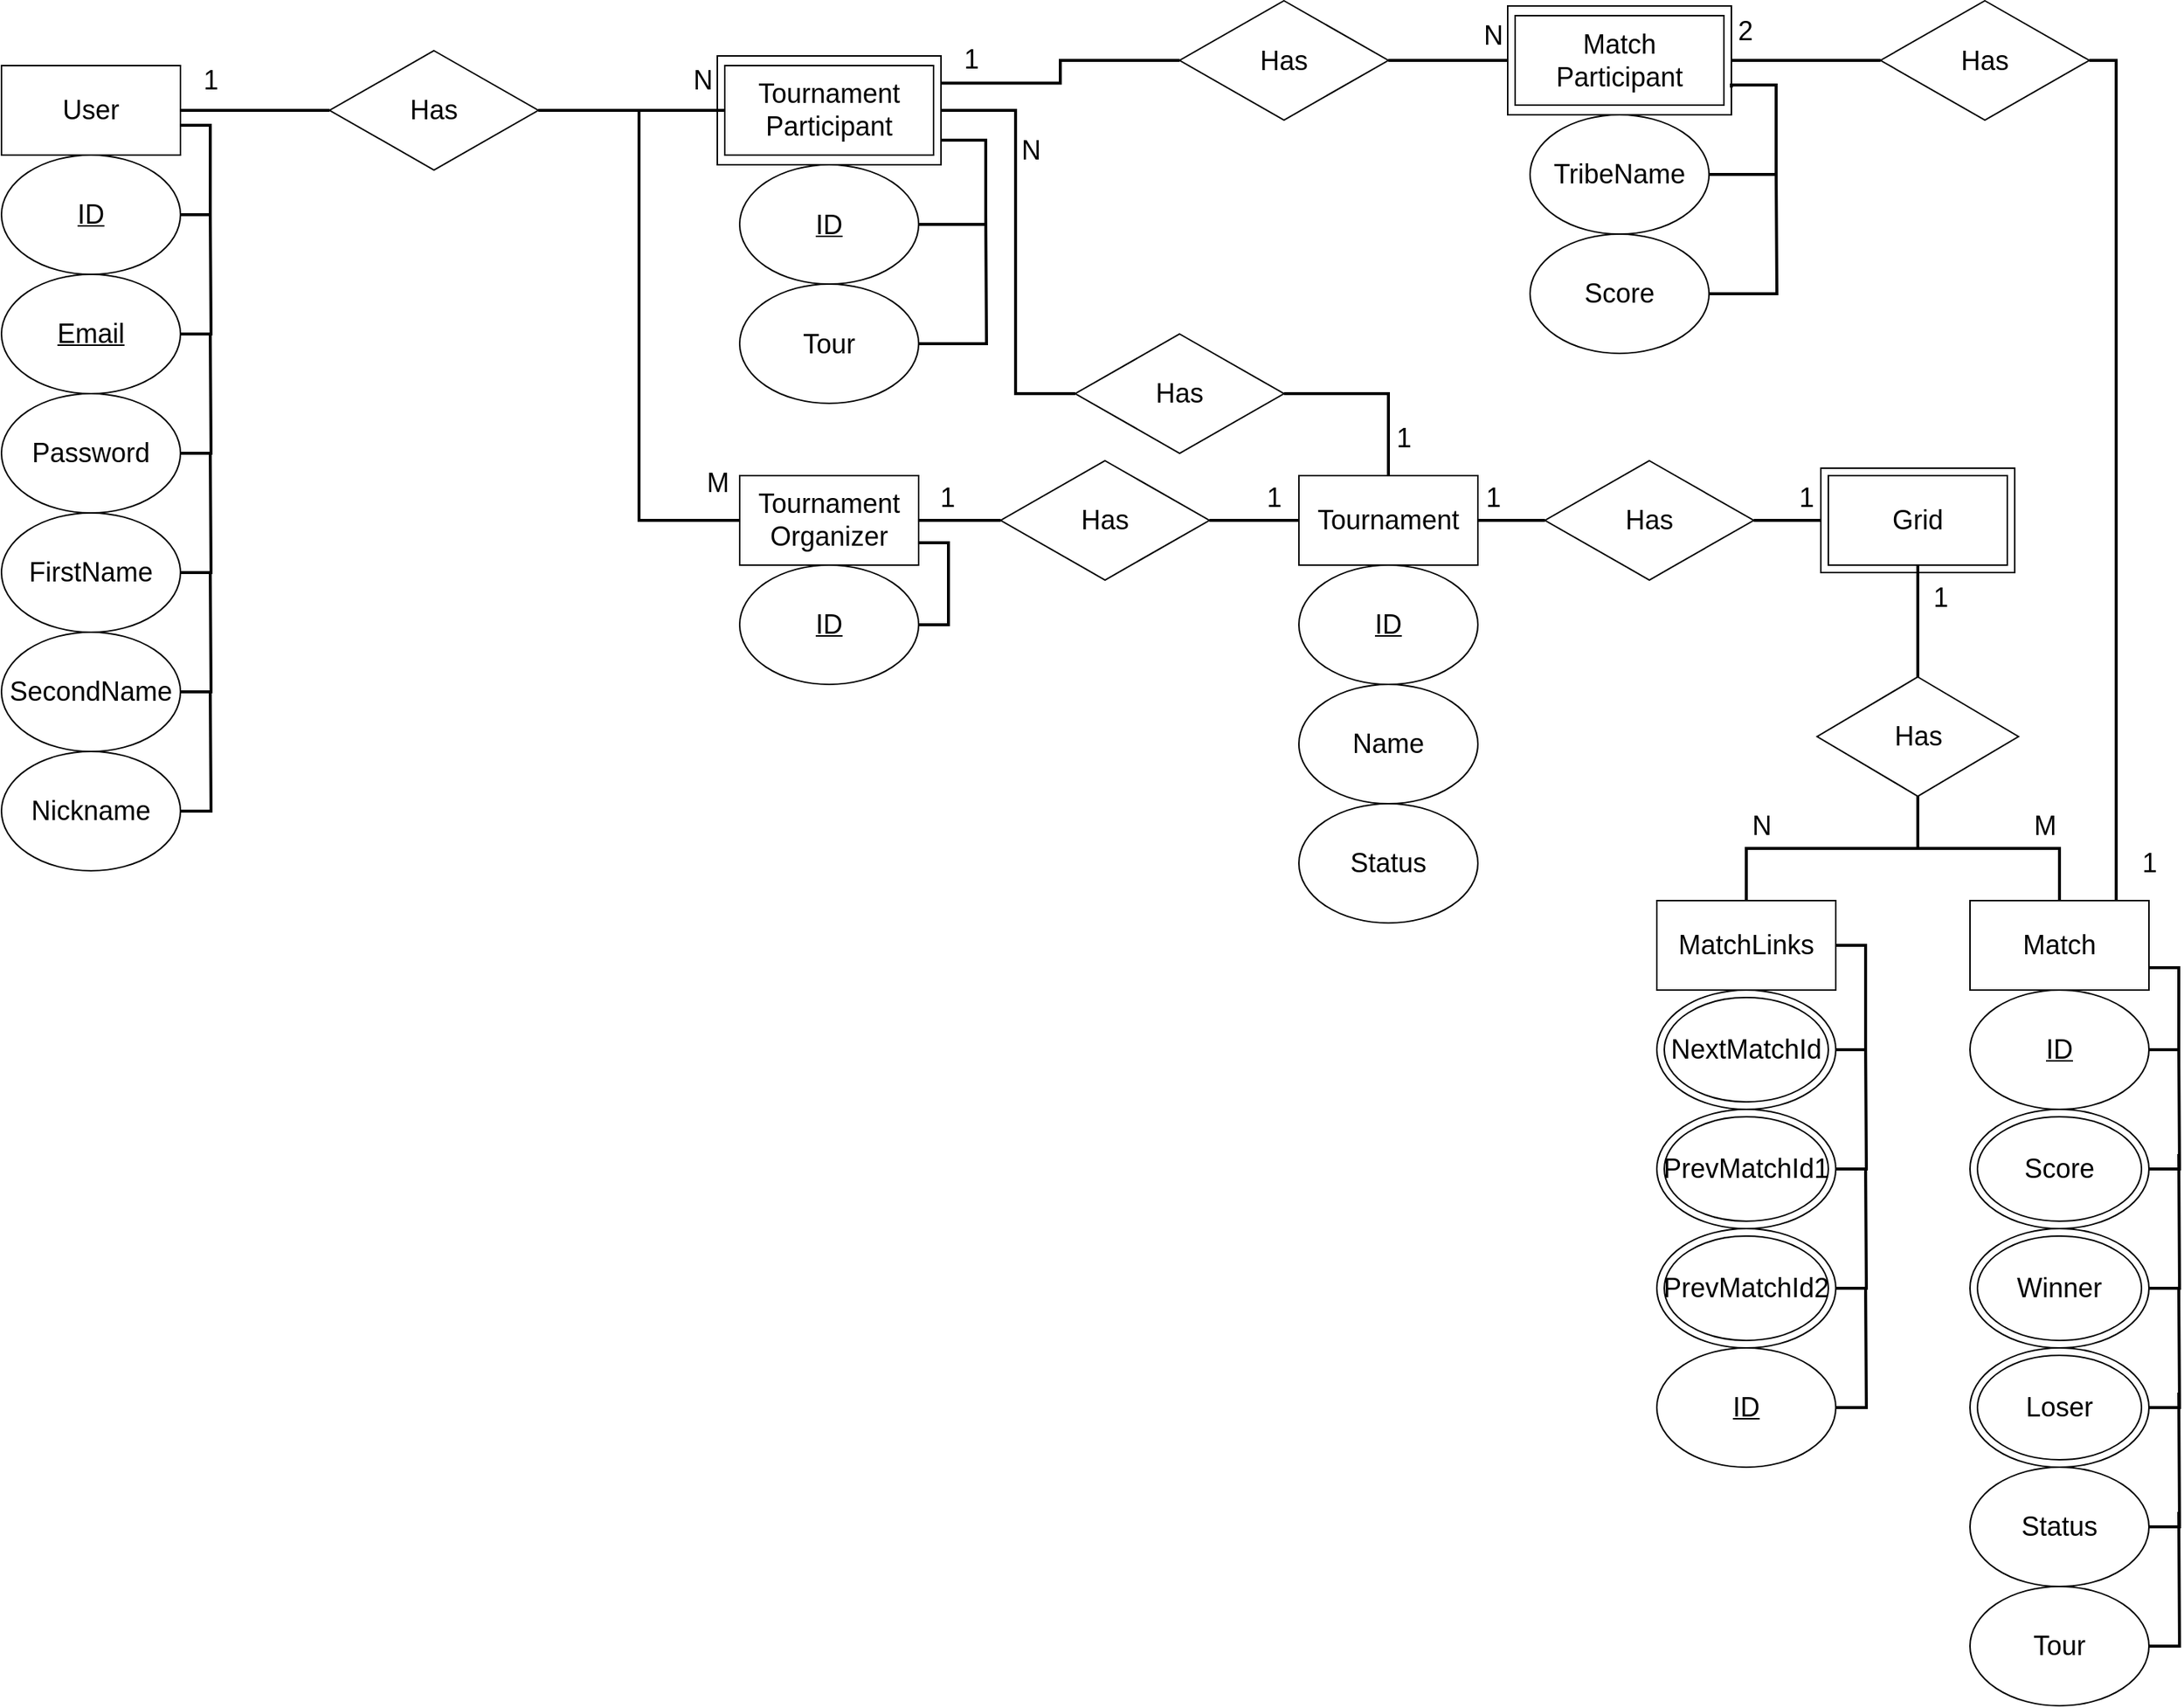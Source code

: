 <mxfile version="12.3.2" type="device" pages="1"><diagram id="03i9_oceMHShlcs5xQHE" name="Page-1"><mxGraphModel dx="769" dy="816" grid="1" gridSize="10" guides="1" tooltips="1" connect="1" arrows="1" fold="1" page="1" pageScale="1" pageWidth="850" pageHeight="1100" math="0" shadow="0"><root><mxCell id="0"/><mxCell id="1" parent="0"/><mxCell id="gjdaT3dRr6nqomYBa06G-99" value="&lt;font style=&quot;font-size: 18px&quot;&gt;N&lt;/font&gt;" style="edgeStyle=orthogonalEdgeStyle;rounded=0;jumpSize=6;orthogonalLoop=1;jettySize=auto;html=1;entryX=0;entryY=0.5;entryDx=0;entryDy=0;endArrow=none;endFill=0;strokeWidth=2;" parent="1" source="gjdaT3dRr6nqomYBa06G-85" target="gjdaT3dRr6nqomYBa06G-98" edge="1"><mxGeometry x="-0.595" y="-22" relative="1" as="geometry"><Array as="points"><mxPoint x="980" y="170"/><mxPoint x="980" y="360"/></Array><mxPoint x="32" y="20" as="offset"/></mxGeometry></mxCell><mxCell id="gjdaT3dRr6nqomYBa06G-85" value="" style="rounded=0;whiteSpace=wrap;html=1;" parent="1" vertex="1"><mxGeometry x="780" y="133.5" width="150" height="73" as="geometry"/></mxCell><mxCell id="gjdaT3dRr6nqomYBa06G-71" value="" style="rounded=0;whiteSpace=wrap;html=1;" parent="1" vertex="1"><mxGeometry x="1520" y="410" width="130" height="70" as="geometry"/></mxCell><mxCell id="gjdaT3dRr6nqomYBa06G-64" style="edgeStyle=orthogonalEdgeStyle;rounded=0;jumpSize=6;orthogonalLoop=1;jettySize=auto;html=1;exitX=1;exitY=0.5;exitDx=0;exitDy=0;endArrow=none;endFill=0;strokeWidth=2;" parent="1" source="gjdaT3dRr6nqomYBa06G-38" edge="1"><mxGeometry relative="1" as="geometry"><mxPoint x="1760" y="800" as="targetPoint"/></mxGeometry></mxCell><mxCell id="gjdaT3dRr6nqomYBa06G-38" value="" style="ellipse;whiteSpace=wrap;html=1;" parent="1" vertex="1"><mxGeometry x="1620" y="840" width="120" height="80" as="geometry"/></mxCell><mxCell id="gjdaT3dRr6nqomYBa06G-1" value="&lt;font style=&quot;font-size: 18px&quot;&gt;User&lt;/font&gt;" style="rounded=0;whiteSpace=wrap;html=1;" parent="1" vertex="1"><mxGeometry x="300" y="140" width="120" height="60" as="geometry"/></mxCell><mxCell id="gjdaT3dRr6nqomYBa06G-9" style="edgeStyle=orthogonalEdgeStyle;rounded=0;orthogonalLoop=1;jettySize=auto;html=1;endArrow=none;endFill=0;jumpSize=6;strokeWidth=2;" parent="1" source="gjdaT3dRr6nqomYBa06G-2" edge="1"><mxGeometry relative="1" as="geometry"><mxPoint x="420" y="180" as="targetPoint"/><Array as="points"><mxPoint x="440" y="240"/><mxPoint x="440" y="180"/><mxPoint x="420" y="180"/></Array></mxGeometry></mxCell><mxCell id="gjdaT3dRr6nqomYBa06G-2" value="&lt;u&gt;&lt;font style=&quot;font-size: 18px&quot;&gt;ID&lt;/font&gt;&lt;/u&gt;" style="ellipse;whiteSpace=wrap;html=1;" parent="1" vertex="1"><mxGeometry x="300" y="200" width="120" height="80" as="geometry"/></mxCell><mxCell id="gjdaT3dRr6nqomYBa06G-11" style="edgeStyle=orthogonalEdgeStyle;rounded=0;jumpSize=6;orthogonalLoop=1;jettySize=auto;html=1;endArrow=none;endFill=0;strokeWidth=2;" parent="1" source="gjdaT3dRr6nqomYBa06G-3" edge="1"><mxGeometry relative="1" as="geometry"><mxPoint x="440" y="240" as="targetPoint"/></mxGeometry></mxCell><mxCell id="gjdaT3dRr6nqomYBa06G-3" value="&lt;u&gt;&lt;font style=&quot;font-size: 18px&quot;&gt;Email&lt;/font&gt;&lt;/u&gt;" style="ellipse;whiteSpace=wrap;html=1;" parent="1" vertex="1"><mxGeometry x="300" y="280" width="120" height="80" as="geometry"/></mxCell><mxCell id="gjdaT3dRr6nqomYBa06G-12" style="edgeStyle=orthogonalEdgeStyle;rounded=0;jumpSize=6;orthogonalLoop=1;jettySize=auto;html=1;endArrow=none;endFill=0;strokeWidth=2;" parent="1" source="gjdaT3dRr6nqomYBa06G-5" edge="1"><mxGeometry relative="1" as="geometry"><mxPoint x="440" y="320" as="targetPoint"/></mxGeometry></mxCell><mxCell id="gjdaT3dRr6nqomYBa06G-5" value="&lt;font style=&quot;font-size: 18px&quot;&gt;Password&lt;/font&gt;" style="ellipse;whiteSpace=wrap;html=1;" parent="1" vertex="1"><mxGeometry x="300" y="360" width="120" height="80" as="geometry"/></mxCell><mxCell id="gjdaT3dRr6nqomYBa06G-13" style="edgeStyle=orthogonalEdgeStyle;rounded=0;jumpSize=6;orthogonalLoop=1;jettySize=auto;html=1;endArrow=none;endFill=0;strokeWidth=2;" parent="1" source="gjdaT3dRr6nqomYBa06G-6" edge="1"><mxGeometry relative="1" as="geometry"><mxPoint x="440" y="400" as="targetPoint"/></mxGeometry></mxCell><mxCell id="gjdaT3dRr6nqomYBa06G-6" value="&lt;font style=&quot;font-size: 18px&quot;&gt;FirstName&lt;/font&gt;" style="ellipse;whiteSpace=wrap;html=1;" parent="1" vertex="1"><mxGeometry x="300" y="440" width="120" height="80" as="geometry"/></mxCell><mxCell id="gjdaT3dRr6nqomYBa06G-14" style="edgeStyle=orthogonalEdgeStyle;rounded=0;jumpSize=6;orthogonalLoop=1;jettySize=auto;html=1;endArrow=none;endFill=0;strokeWidth=2;" parent="1" source="gjdaT3dRr6nqomYBa06G-7" edge="1"><mxGeometry relative="1" as="geometry"><mxPoint x="440" y="480" as="targetPoint"/></mxGeometry></mxCell><mxCell id="gjdaT3dRr6nqomYBa06G-7" value="&lt;font style=&quot;font-size: 18px&quot;&gt;SecondName&lt;/font&gt;" style="ellipse;whiteSpace=wrap;html=1;" parent="1" vertex="1"><mxGeometry x="300" y="520" width="120" height="80" as="geometry"/></mxCell><mxCell id="gjdaT3dRr6nqomYBa06G-15" style="edgeStyle=orthogonalEdgeStyle;rounded=0;jumpSize=6;orthogonalLoop=1;jettySize=auto;html=1;endArrow=none;endFill=0;strokeWidth=2;" parent="1" source="gjdaT3dRr6nqomYBa06G-8" edge="1"><mxGeometry relative="1" as="geometry"><mxPoint x="440" y="560" as="targetPoint"/></mxGeometry></mxCell><mxCell id="gjdaT3dRr6nqomYBa06G-8" value="&lt;font style=&quot;font-size: 18px&quot;&gt;Nickname&lt;/font&gt;" style="ellipse;whiteSpace=wrap;html=1;" parent="1" vertex="1"><mxGeometry x="300" y="600" width="120" height="80" as="geometry"/></mxCell><mxCell id="gjdaT3dRr6nqomYBa06G-73" value="&lt;font style=&quot;font-size: 18px&quot;&gt;1&lt;/font&gt;" style="edgeStyle=orthogonalEdgeStyle;rounded=0;jumpSize=6;orthogonalLoop=1;jettySize=auto;html=1;entryX=0.5;entryY=0;entryDx=0;entryDy=0;endArrow=none;endFill=0;strokeWidth=2;" parent="1" source="gjdaT3dRr6nqomYBa06G-17" target="gjdaT3dRr6nqomYBa06G-72" edge="1"><mxGeometry x="-0.429" y="15" relative="1" as="geometry"><mxPoint as="offset"/></mxGeometry></mxCell><mxCell id="gjdaT3dRr6nqomYBa06G-17" value="&lt;span style=&quot;font-size: 18px&quot;&gt;Grid&lt;/span&gt;" style="rounded=0;whiteSpace=wrap;html=1;" parent="1" vertex="1"><mxGeometry x="1525" y="415" width="120" height="60" as="geometry"/></mxCell><mxCell id="gjdaT3dRr6nqomYBa06G-19" value="&lt;span style=&quot;font-size: 18px&quot;&gt;Match&lt;/span&gt;" style="rounded=0;whiteSpace=wrap;html=1;" parent="1" vertex="1"><mxGeometry x="1620" y="700" width="120" height="60" as="geometry"/></mxCell><mxCell id="gjdaT3dRr6nqomYBa06G-63" style="edgeStyle=orthogonalEdgeStyle;rounded=0;jumpSize=6;orthogonalLoop=1;jettySize=auto;html=1;entryX=1;entryY=0.75;entryDx=0;entryDy=0;endArrow=none;endFill=0;strokeWidth=2;exitX=1;exitY=0.5;exitDx=0;exitDy=0;" parent="1" source="gjdaT3dRr6nqomYBa06G-21" target="gjdaT3dRr6nqomYBa06G-19" edge="1"><mxGeometry relative="1" as="geometry"><Array as="points"><mxPoint x="1760" y="800"/><mxPoint x="1760" y="745"/></Array></mxGeometry></mxCell><mxCell id="gjdaT3dRr6nqomYBa06G-21" value="&lt;span style=&quot;font-size: 18px&quot;&gt;&lt;u&gt;ID&lt;/u&gt;&lt;/span&gt;" style="ellipse;whiteSpace=wrap;html=1;" parent="1" vertex="1"><mxGeometry x="1620" y="760" width="120" height="80" as="geometry"/></mxCell><mxCell id="gjdaT3dRr6nqomYBa06G-36" value="&lt;span style=&quot;font-size: 18px&quot;&gt;Score&lt;/span&gt;" style="ellipse;whiteSpace=wrap;html=1;" parent="1" vertex="1"><mxGeometry x="1625" y="845" width="110" height="70" as="geometry"/></mxCell><mxCell id="gjdaT3dRr6nqomYBa06G-65" style="edgeStyle=orthogonalEdgeStyle;rounded=0;jumpSize=6;orthogonalLoop=1;jettySize=auto;html=1;exitX=1;exitY=0.5;exitDx=0;exitDy=0;endArrow=none;endFill=0;strokeWidth=2;" parent="1" source="gjdaT3dRr6nqomYBa06G-39" edge="1"><mxGeometry relative="1" as="geometry"><mxPoint x="1760" y="870" as="targetPoint"/></mxGeometry></mxCell><mxCell id="gjdaT3dRr6nqomYBa06G-39" value="" style="ellipse;whiteSpace=wrap;html=1;" parent="1" vertex="1"><mxGeometry x="1620" y="920" width="120" height="80" as="geometry"/></mxCell><mxCell id="gjdaT3dRr6nqomYBa06G-40" value="&lt;span style=&quot;font-size: 18px&quot;&gt;Winner&lt;/span&gt;" style="ellipse;whiteSpace=wrap;html=1;" parent="1" vertex="1"><mxGeometry x="1625" y="925" width="110" height="70" as="geometry"/></mxCell><mxCell id="gjdaT3dRr6nqomYBa06G-66" style="edgeStyle=orthogonalEdgeStyle;rounded=0;jumpSize=6;orthogonalLoop=1;jettySize=auto;html=1;exitX=1;exitY=0.5;exitDx=0;exitDy=0;endArrow=none;endFill=0;strokeWidth=2;" parent="1" source="gjdaT3dRr6nqomYBa06G-41" edge="1"><mxGeometry relative="1" as="geometry"><mxPoint x="1760" y="960" as="targetPoint"/></mxGeometry></mxCell><mxCell id="gjdaT3dRr6nqomYBa06G-41" value="" style="ellipse;whiteSpace=wrap;html=1;" parent="1" vertex="1"><mxGeometry x="1620" y="1000" width="120" height="80" as="geometry"/></mxCell><mxCell id="gjdaT3dRr6nqomYBa06G-42" value="&lt;span style=&quot;font-size: 18px&quot;&gt;Loser&lt;/span&gt;" style="ellipse;whiteSpace=wrap;html=1;" parent="1" vertex="1"><mxGeometry x="1625" y="1005" width="110" height="70" as="geometry"/></mxCell><mxCell id="gjdaT3dRr6nqomYBa06G-67" style="edgeStyle=orthogonalEdgeStyle;rounded=0;jumpSize=6;orthogonalLoop=1;jettySize=auto;html=1;endArrow=none;endFill=0;strokeWidth=2;" parent="1" source="gjdaT3dRr6nqomYBa06G-46" edge="1"><mxGeometry relative="1" as="geometry"><mxPoint x="1760" y="1030" as="targetPoint"/></mxGeometry></mxCell><mxCell id="gjdaT3dRr6nqomYBa06G-46" value="&lt;span style=&quot;font-size: 18px&quot;&gt;Status&lt;/span&gt;" style="ellipse;whiteSpace=wrap;html=1;" parent="1" vertex="1"><mxGeometry x="1620" y="1080" width="120" height="80" as="geometry"/></mxCell><mxCell id="gjdaT3dRr6nqomYBa06G-68" style="edgeStyle=orthogonalEdgeStyle;rounded=0;jumpSize=6;orthogonalLoop=1;jettySize=auto;html=1;endArrow=none;endFill=0;strokeWidth=2;" parent="1" source="gjdaT3dRr6nqomYBa06G-51" edge="1"><mxGeometry relative="1" as="geometry"><mxPoint x="1760" y="1110" as="targetPoint"/></mxGeometry></mxCell><mxCell id="gjdaT3dRr6nqomYBa06G-51" value="&lt;font style=&quot;font-size: 18px&quot;&gt;Tour&lt;/font&gt;" style="ellipse;whiteSpace=wrap;html=1;" parent="1" vertex="1"><mxGeometry x="1620" y="1160" width="120" height="80" as="geometry"/></mxCell><mxCell id="gjdaT3dRr6nqomYBa06G-53" value="" style="ellipse;whiteSpace=wrap;html=1;" parent="1" vertex="1"><mxGeometry x="1410" y="760" width="120" height="80" as="geometry"/></mxCell><mxCell id="gjdaT3dRr6nqomYBa06G-60" style="edgeStyle=orthogonalEdgeStyle;rounded=0;jumpSize=6;orthogonalLoop=1;jettySize=auto;html=1;entryX=1;entryY=0.5;entryDx=0;entryDy=0;endArrow=none;endFill=0;strokeWidth=2;exitX=1;exitY=0.5;exitDx=0;exitDy=0;" parent="1" source="gjdaT3dRr6nqomYBa06G-53" target="gjdaT3dRr6nqomYBa06G-59" edge="1"><mxGeometry relative="1" as="geometry"/></mxCell><mxCell id="gjdaT3dRr6nqomYBa06G-54" value="&lt;span style=&quot;font-size: 18px&quot;&gt;NextMatchId&lt;/span&gt;" style="ellipse;whiteSpace=wrap;html=1;" parent="1" vertex="1"><mxGeometry x="1415" y="765" width="110" height="70" as="geometry"/></mxCell><mxCell id="gjdaT3dRr6nqomYBa06G-61" style="edgeStyle=orthogonalEdgeStyle;rounded=0;jumpSize=6;orthogonalLoop=1;jettySize=auto;html=1;endArrow=none;endFill=0;strokeWidth=2;" parent="1" source="gjdaT3dRr6nqomYBa06G-55" edge="1"><mxGeometry relative="1" as="geometry"><mxPoint x="1550" y="800" as="targetPoint"/></mxGeometry></mxCell><mxCell id="gjdaT3dRr6nqomYBa06G-55" value="" style="ellipse;whiteSpace=wrap;html=1;" parent="1" vertex="1"><mxGeometry x="1410" y="840" width="120" height="80" as="geometry"/></mxCell><mxCell id="gjdaT3dRr6nqomYBa06G-56" value="&lt;span style=&quot;font-size: 18px&quot;&gt;PrevMatchId1&lt;/span&gt;" style="ellipse;whiteSpace=wrap;html=1;" parent="1" vertex="1"><mxGeometry x="1415" y="845" width="110" height="70" as="geometry"/></mxCell><mxCell id="gjdaT3dRr6nqomYBa06G-62" style="edgeStyle=orthogonalEdgeStyle;rounded=0;jumpSize=6;orthogonalLoop=1;jettySize=auto;html=1;endArrow=none;endFill=0;strokeWidth=2;" parent="1" source="gjdaT3dRr6nqomYBa06G-57" edge="1"><mxGeometry relative="1" as="geometry"><mxPoint x="1550" y="880" as="targetPoint"/></mxGeometry></mxCell><mxCell id="gjdaT3dRr6nqomYBa06G-57" value="" style="ellipse;whiteSpace=wrap;html=1;" parent="1" vertex="1"><mxGeometry x="1410" y="920" width="120" height="80" as="geometry"/></mxCell><mxCell id="gjdaT3dRr6nqomYBa06G-58" value="&lt;span style=&quot;font-size: 18px&quot;&gt;PrevMatchId2&lt;/span&gt;" style="ellipse;whiteSpace=wrap;html=1;" parent="1" vertex="1"><mxGeometry x="1415" y="925" width="110" height="70" as="geometry"/></mxCell><mxCell id="gjdaT3dRr6nqomYBa06G-59" value="&lt;font style=&quot;font-size: 18px&quot;&gt;MatchLinks&lt;/font&gt;" style="rounded=0;whiteSpace=wrap;html=1;" parent="1" vertex="1"><mxGeometry x="1410" y="700" width="120" height="60" as="geometry"/></mxCell><mxCell id="gjdaT3dRr6nqomYBa06G-70" style="edgeStyle=orthogonalEdgeStyle;rounded=0;jumpSize=6;orthogonalLoop=1;jettySize=auto;html=1;endArrow=none;endFill=0;strokeWidth=2;" parent="1" source="gjdaT3dRr6nqomYBa06G-69" edge="1"><mxGeometry relative="1" as="geometry"><mxPoint x="1550" y="960" as="targetPoint"/></mxGeometry></mxCell><mxCell id="gjdaT3dRr6nqomYBa06G-69" value="&lt;span style=&quot;font-size: 18px&quot;&gt;&lt;u&gt;ID&lt;/u&gt;&lt;/span&gt;" style="ellipse;whiteSpace=wrap;html=1;" parent="1" vertex="1"><mxGeometry x="1410" y="1000" width="120" height="80" as="geometry"/></mxCell><mxCell id="gjdaT3dRr6nqomYBa06G-74" value="&lt;font style=&quot;font-size: 18px&quot;&gt;N&lt;/font&gt;" style="edgeStyle=orthogonalEdgeStyle;rounded=0;jumpSize=6;orthogonalLoop=1;jettySize=auto;html=1;entryX=0.5;entryY=0;entryDx=0;entryDy=0;endArrow=none;endFill=0;strokeWidth=2;" parent="1" source="gjdaT3dRr6nqomYBa06G-72" target="gjdaT3dRr6nqomYBa06G-59" edge="1"><mxGeometry x="0.513" y="-15" relative="1" as="geometry"><mxPoint as="offset"/></mxGeometry></mxCell><mxCell id="gjdaT3dRr6nqomYBa06G-75" style="edgeStyle=orthogonalEdgeStyle;rounded=0;jumpSize=6;orthogonalLoop=1;jettySize=auto;html=1;entryX=0.5;entryY=0;entryDx=0;entryDy=0;endArrow=none;endFill=0;strokeWidth=2;" parent="1" source="gjdaT3dRr6nqomYBa06G-72" target="gjdaT3dRr6nqomYBa06G-19" edge="1"><mxGeometry relative="1" as="geometry"/></mxCell><mxCell id="gjdaT3dRr6nqomYBa06G-76" value="&lt;font style=&quot;font-size: 18px&quot;&gt;M&lt;/font&gt;" style="text;html=1;align=center;verticalAlign=middle;resizable=0;points=[];;labelBackgroundColor=#ffffff;direction=south;" parent="gjdaT3dRr6nqomYBa06G-75" vertex="1" connectable="0"><mxGeometry x="-0.273" relative="1" as="geometry"><mxPoint x="60" y="-15" as="offset"/></mxGeometry></mxCell><mxCell id="gjdaT3dRr6nqomYBa06G-72" value="&lt;font style=&quot;font-size: 18px&quot;&gt;Has&lt;/font&gt;" style="rhombus;whiteSpace=wrap;html=1;" parent="1" vertex="1"><mxGeometry x="1517.5" y="550" width="135" height="80" as="geometry"/></mxCell><mxCell id="gjdaT3dRr6nqomYBa06G-82" value="&lt;font style=&quot;font-size: 18px&quot;&gt;Tournament&lt;/font&gt;" style="rounded=0;whiteSpace=wrap;html=1;" parent="1" vertex="1"><mxGeometry x="1170" y="415" width="120" height="60" as="geometry"/></mxCell><mxCell id="gjdaT3dRr6nqomYBa06G-83" value="&lt;u&gt;&lt;font style=&quot;font-size: 18px&quot;&gt;ID&lt;/font&gt;&lt;/u&gt;" style="ellipse;whiteSpace=wrap;html=1;" parent="1" vertex="1"><mxGeometry x="1170" y="475" width="120" height="80" as="geometry"/></mxCell><mxCell id="gjdaT3dRr6nqomYBa06G-87" value="&lt;font style=&quot;font-size: 18px&quot;&gt;N&lt;/font&gt;" style="edgeStyle=orthogonalEdgeStyle;rounded=0;jumpSize=6;orthogonalLoop=1;jettySize=auto;html=1;endArrow=none;endFill=0;strokeWidth=2;entryX=1;entryY=0.5;entryDx=0;entryDy=0;exitX=0;exitY=0.5;exitDx=0;exitDy=0;" parent="1" source="gjdaT3dRr6nqomYBa06G-84" target="gjdaT3dRr6nqomYBa06G-86" edge="1"><mxGeometry x="-0.76" y="-20" relative="1" as="geometry"><mxPoint x="300" y="-120" as="targetPoint"/><mxPoint as="offset"/></mxGeometry></mxCell><mxCell id="gjdaT3dRr6nqomYBa06G-84" value="&lt;font style=&quot;font-size: 18px&quot;&gt;Tournament&lt;br&gt;Participant&lt;/font&gt;" style="rounded=0;whiteSpace=wrap;html=1;" parent="1" vertex="1"><mxGeometry x="785" y="140" width="140" height="60" as="geometry"/></mxCell><mxCell id="gjdaT3dRr6nqomYBa06G-89" value="&lt;font style=&quot;font-size: 18px&quot;&gt;1&lt;/font&gt;" style="edgeStyle=orthogonalEdgeStyle;rounded=0;jumpSize=6;orthogonalLoop=1;jettySize=auto;html=1;entryX=1;entryY=0.5;entryDx=0;entryDy=0;endArrow=none;endFill=0;strokeWidth=2;" parent="1" source="gjdaT3dRr6nqomYBa06G-86" target="gjdaT3dRr6nqomYBa06G-1" edge="1"><mxGeometry x="0.6" y="-20" relative="1" as="geometry"><mxPoint as="offset"/></mxGeometry></mxCell><mxCell id="gjdaT3dRr6nqomYBa06G-93" value="&lt;font style=&quot;font-size: 18px&quot;&gt;M&lt;/font&gt;" style="edgeStyle=orthogonalEdgeStyle;rounded=0;jumpSize=6;orthogonalLoop=1;jettySize=auto;html=1;entryX=0;entryY=0.5;entryDx=0;entryDy=0;endArrow=none;endFill=0;strokeWidth=2;" parent="1" source="gjdaT3dRr6nqomYBa06G-86" target="gjdaT3dRr6nqomYBa06G-92" edge="1"><mxGeometry x="0.927" y="25" relative="1" as="geometry"><mxPoint as="offset"/></mxGeometry></mxCell><mxCell id="gjdaT3dRr6nqomYBa06G-86" value="&lt;font style=&quot;font-size: 18px&quot;&gt;Has&lt;/font&gt;" style="rhombus;whiteSpace=wrap;html=1;" parent="1" vertex="1"><mxGeometry x="520" y="130" width="140" height="80" as="geometry"/></mxCell><mxCell id="gjdaT3dRr6nqomYBa06G-114" style="edgeStyle=orthogonalEdgeStyle;rounded=0;jumpSize=6;orthogonalLoop=1;jettySize=auto;html=1;endArrow=none;endFill=0;strokeWidth=2;" parent="1" source="gjdaT3dRr6nqomYBa06G-91" edge="1"><mxGeometry relative="1" as="geometry"><mxPoint x="960" y="240" as="targetPoint"/></mxGeometry></mxCell><mxCell id="gjdaT3dRr6nqomYBa06G-91" value="&lt;font style=&quot;font-size: 18px&quot;&gt;Tour&lt;/font&gt;" style="ellipse;whiteSpace=wrap;html=1;" parent="1" vertex="1"><mxGeometry x="795" y="286.5" width="120" height="80" as="geometry"/></mxCell><mxCell id="gjdaT3dRr6nqomYBa06G-92" value="&lt;font style=&quot;font-size: 18px&quot;&gt;Tournament Organizer&lt;/font&gt;" style="rounded=0;whiteSpace=wrap;html=1;" parent="1" vertex="1"><mxGeometry x="795" y="415" width="120" height="60" as="geometry"/></mxCell><mxCell id="gjdaT3dRr6nqomYBa06G-95" value="&lt;font style=&quot;font-size: 18px&quot;&gt;1&lt;/font&gt;" style="edgeStyle=orthogonalEdgeStyle;rounded=0;jumpSize=6;orthogonalLoop=1;jettySize=auto;html=1;entryX=1;entryY=0.5;entryDx=0;entryDy=0;endArrow=none;endFill=0;strokeWidth=2;" parent="1" source="gjdaT3dRr6nqomYBa06G-94" target="gjdaT3dRr6nqomYBa06G-92" edge="1"><mxGeometry x="0.333" y="-15" relative="1" as="geometry"><mxPoint as="offset"/></mxGeometry></mxCell><mxCell id="gjdaT3dRr6nqomYBa06G-96" value="&lt;font style=&quot;font-size: 18px&quot;&gt;1&lt;/font&gt;" style="edgeStyle=orthogonalEdgeStyle;rounded=0;jumpSize=6;orthogonalLoop=1;jettySize=auto;html=1;entryX=0;entryY=0.5;entryDx=0;entryDy=0;endArrow=none;endFill=0;strokeWidth=2;" parent="1" source="gjdaT3dRr6nqomYBa06G-94" target="gjdaT3dRr6nqomYBa06G-82" edge="1"><mxGeometry x="0.429" y="15" relative="1" as="geometry"><mxPoint as="offset"/></mxGeometry></mxCell><mxCell id="gjdaT3dRr6nqomYBa06G-94" value="&lt;font style=&quot;font-size: 18px&quot;&gt;Has&lt;/font&gt;" style="rhombus;whiteSpace=wrap;html=1;" parent="1" vertex="1"><mxGeometry x="970" y="405" width="140" height="80" as="geometry"/></mxCell><mxCell id="gjdaT3dRr6nqomYBa06G-100" value="&lt;font style=&quot;font-size: 18px&quot;&gt;1&lt;/font&gt;" style="edgeStyle=orthogonalEdgeStyle;rounded=0;jumpSize=6;orthogonalLoop=1;jettySize=auto;html=1;entryX=0.5;entryY=0;entryDx=0;entryDy=0;endArrow=none;endFill=0;strokeWidth=2;" parent="1" source="gjdaT3dRr6nqomYBa06G-98" target="gjdaT3dRr6nqomYBa06G-82" edge="1"><mxGeometry x="0.6" y="10" relative="1" as="geometry"><mxPoint as="offset"/></mxGeometry></mxCell><mxCell id="gjdaT3dRr6nqomYBa06G-98" value="&lt;font style=&quot;font-size: 18px&quot;&gt;Has&lt;/font&gt;" style="rhombus;whiteSpace=wrap;html=1;" parent="1" vertex="1"><mxGeometry x="1020" y="320" width="140" height="80" as="geometry"/></mxCell><mxCell id="gjdaT3dRr6nqomYBa06G-104" value="&lt;font style=&quot;font-size: 18px&quot;&gt;1&lt;/font&gt;" style="edgeStyle=orthogonalEdgeStyle;rounded=0;jumpSize=6;orthogonalLoop=1;jettySize=auto;html=1;entryX=0;entryY=0.5;entryDx=0;entryDy=0;endArrow=none;endFill=0;strokeWidth=2;" parent="1" source="gjdaT3dRr6nqomYBa06G-103" target="gjdaT3dRr6nqomYBa06G-71" edge="1"><mxGeometry x="0.556" y="15" relative="1" as="geometry"><mxPoint as="offset"/></mxGeometry></mxCell><mxCell id="gjdaT3dRr6nqomYBa06G-105" value="&lt;font style=&quot;font-size: 18px&quot;&gt;1&lt;/font&gt;" style="edgeStyle=orthogonalEdgeStyle;rounded=0;jumpSize=6;orthogonalLoop=1;jettySize=auto;html=1;entryX=1;entryY=0.5;entryDx=0;entryDy=0;endArrow=none;endFill=0;strokeWidth=2;" parent="1" source="gjdaT3dRr6nqomYBa06G-103" target="gjdaT3dRr6nqomYBa06G-82" edge="1"><mxGeometry x="0.556" y="-15" relative="1" as="geometry"><mxPoint as="offset"/></mxGeometry></mxCell><mxCell id="gjdaT3dRr6nqomYBa06G-103" value="&lt;font style=&quot;font-size: 18px&quot;&gt;Has&lt;/font&gt;" style="rhombus;whiteSpace=wrap;html=1;" parent="1" vertex="1"><mxGeometry x="1335" y="405" width="140" height="80" as="geometry"/></mxCell><mxCell id="gjdaT3dRr6nqomYBa06G-108" value="&lt;font style=&quot;font-size: 18px&quot;&gt;1&lt;/font&gt;" style="edgeStyle=orthogonalEdgeStyle;rounded=0;jumpSize=6;orthogonalLoop=1;jettySize=auto;html=1;entryX=0.817;entryY=0;entryDx=0;entryDy=0;entryPerimeter=0;endArrow=none;endFill=0;strokeWidth=2;exitX=1;exitY=0.5;exitDx=0;exitDy=0;" parent="1" source="gjdaT3dRr6nqomYBa06G-106" target="gjdaT3dRr6nqomYBa06G-19" edge="1"><mxGeometry x="0.916" y="22" relative="1" as="geometry"><Array as="points"><mxPoint x="1718" y="137"/></Array><mxPoint as="offset"/></mxGeometry></mxCell><mxCell id="gjdaT3dRr6nqomYBa06G-119" value="&lt;font style=&quot;font-size: 18px&quot;&gt;2&lt;/font&gt;" style="edgeStyle=orthogonalEdgeStyle;rounded=0;jumpSize=6;orthogonalLoop=1;jettySize=auto;html=1;entryX=1;entryY=0.5;entryDx=0;entryDy=0;endArrow=none;endFill=0;strokeWidth=2;" parent="1" source="gjdaT3dRr6nqomYBa06G-106" target="gjdaT3dRr6nqomYBa06G-117" edge="1"><mxGeometry x="0.818" y="-20" relative="1" as="geometry"><mxPoint as="offset"/></mxGeometry></mxCell><mxCell id="gjdaT3dRr6nqomYBa06G-106" value="&lt;font style=&quot;font-size: 18px&quot;&gt;Has&lt;/font&gt;" style="rhombus;whiteSpace=wrap;html=1;" parent="1" vertex="1"><mxGeometry x="1560" y="96.5" width="140" height="80" as="geometry"/></mxCell><mxCell id="gjdaT3dRr6nqomYBa06G-109" value="&lt;font style=&quot;font-size: 18px&quot;&gt;Name&lt;/font&gt;" style="ellipse;whiteSpace=wrap;html=1;" parent="1" vertex="1"><mxGeometry x="1170" y="555" width="120" height="80" as="geometry"/></mxCell><mxCell id="gjdaT3dRr6nqomYBa06G-110" value="&lt;font style=&quot;font-size: 18px&quot;&gt;Status&lt;/font&gt;" style="ellipse;whiteSpace=wrap;html=1;" parent="1" vertex="1"><mxGeometry x="1170" y="635" width="120" height="80" as="geometry"/></mxCell><mxCell id="gjdaT3dRr6nqomYBa06G-113" style="edgeStyle=orthogonalEdgeStyle;rounded=0;jumpSize=6;orthogonalLoop=1;jettySize=auto;html=1;endArrow=none;endFill=0;strokeWidth=2;exitX=1;exitY=0.5;exitDx=0;exitDy=0;" parent="1" source="gjdaT3dRr6nqomYBa06G-111" edge="1"><mxGeometry relative="1" as="geometry"><mxPoint x="930" y="190" as="targetPoint"/><Array as="points"><mxPoint x="960" y="247"/><mxPoint x="960" y="190"/></Array></mxGeometry></mxCell><mxCell id="gjdaT3dRr6nqomYBa06G-111" value="&lt;u&gt;&lt;font style=&quot;font-size: 18px&quot;&gt;ID&lt;/font&gt;&lt;/u&gt;" style="ellipse;whiteSpace=wrap;html=1;" parent="1" vertex="1"><mxGeometry x="795" y="206.5" width="120" height="80" as="geometry"/></mxCell><mxCell id="gjdaT3dRr6nqomYBa06G-116" style="edgeStyle=orthogonalEdgeStyle;rounded=0;jumpSize=6;orthogonalLoop=1;jettySize=auto;html=1;entryX=1;entryY=0.75;entryDx=0;entryDy=0;endArrow=none;endFill=0;strokeWidth=2;exitX=1;exitY=0.5;exitDx=0;exitDy=0;" parent="1" source="gjdaT3dRr6nqomYBa06G-115" target="gjdaT3dRr6nqomYBa06G-92" edge="1"><mxGeometry relative="1" as="geometry"><Array as="points"><mxPoint x="935" y="515"/><mxPoint x="935" y="460"/></Array></mxGeometry></mxCell><mxCell id="gjdaT3dRr6nqomYBa06G-115" value="&lt;u&gt;&lt;font style=&quot;font-size: 18px&quot;&gt;ID&lt;/font&gt;&lt;/u&gt;" style="ellipse;whiteSpace=wrap;html=1;" parent="1" vertex="1"><mxGeometry x="795" y="475" width="120" height="80" as="geometry"/></mxCell><mxCell id="gjdaT3dRr6nqomYBa06G-117" value="" style="rounded=0;whiteSpace=wrap;html=1;" parent="1" vertex="1"><mxGeometry x="1310" y="100" width="150" height="73" as="geometry"/></mxCell><mxCell id="gjdaT3dRr6nqomYBa06G-118" value="&lt;font style=&quot;font-size: 18px&quot;&gt;Match&lt;br&gt;Participant&lt;/font&gt;" style="rounded=0;whiteSpace=wrap;html=1;" parent="1" vertex="1"><mxGeometry x="1315" y="106.5" width="140" height="60" as="geometry"/></mxCell><mxCell id="gjdaT3dRr6nqomYBa06G-122" style="edgeStyle=orthogonalEdgeStyle;rounded=0;jumpSize=6;orthogonalLoop=1;jettySize=auto;html=1;entryX=1;entryY=0.75;entryDx=0;entryDy=0;endArrow=none;endFill=0;strokeWidth=2;exitX=1;exitY=0.5;exitDx=0;exitDy=0;" parent="1" source="gjdaT3dRr6nqomYBa06G-120" target="gjdaT3dRr6nqomYBa06G-117" edge="1"><mxGeometry relative="1" as="geometry"><Array as="points"><mxPoint x="1490" y="213"/><mxPoint x="1490" y="153"/><mxPoint x="1460" y="153"/></Array></mxGeometry></mxCell><mxCell id="gjdaT3dRr6nqomYBa06G-120" value="&lt;font style=&quot;font-size: 18px&quot;&gt;TribeName&lt;/font&gt;" style="ellipse;whiteSpace=wrap;html=1;" parent="1" vertex="1"><mxGeometry x="1325" y="173" width="120" height="80" as="geometry"/></mxCell><mxCell id="gjdaT3dRr6nqomYBa06G-123" style="edgeStyle=orthogonalEdgeStyle;rounded=0;jumpSize=6;orthogonalLoop=1;jettySize=auto;html=1;endArrow=none;endFill=0;strokeWidth=2;" parent="1" source="gjdaT3dRr6nqomYBa06G-121" edge="1"><mxGeometry relative="1" as="geometry"><mxPoint x="1490" y="210" as="targetPoint"/></mxGeometry></mxCell><mxCell id="gjdaT3dRr6nqomYBa06G-121" value="&lt;font style=&quot;font-size: 18px&quot;&gt;Score&lt;/font&gt;" style="ellipse;whiteSpace=wrap;html=1;" parent="1" vertex="1"><mxGeometry x="1325" y="253" width="120" height="80" as="geometry"/></mxCell><mxCell id="gjdaT3dRr6nqomYBa06G-125" value="&lt;font style=&quot;font-size: 18px&quot;&gt;N&lt;/font&gt;" style="edgeStyle=orthogonalEdgeStyle;rounded=0;jumpSize=6;orthogonalLoop=1;jettySize=auto;html=1;entryX=0;entryY=0.5;entryDx=0;entryDy=0;endArrow=none;endFill=0;strokeWidth=2;" parent="1" source="gjdaT3dRr6nqomYBa06G-124" target="gjdaT3dRr6nqomYBa06G-117" edge="1"><mxGeometry x="0.753" y="17" relative="1" as="geometry"><mxPoint as="offset"/></mxGeometry></mxCell><mxCell id="gjdaT3dRr6nqomYBa06G-126" style="edgeStyle=orthogonalEdgeStyle;rounded=0;jumpSize=6;orthogonalLoop=1;jettySize=auto;html=1;entryX=1;entryY=0.25;entryDx=0;entryDy=0;endArrow=none;endFill=0;strokeWidth=2;" parent="1" source="gjdaT3dRr6nqomYBa06G-124" target="gjdaT3dRr6nqomYBa06G-85" edge="1"><mxGeometry relative="1" as="geometry"/></mxCell><mxCell id="gjdaT3dRr6nqomYBa06G-127" value="&lt;font style=&quot;font-size: 18px&quot;&gt;1&lt;/font&gt;" style="text;html=1;align=center;verticalAlign=middle;resizable=0;points=[];;labelBackgroundColor=#ffffff;" parent="gjdaT3dRr6nqomYBa06G-126" vertex="1" connectable="0"><mxGeometry x="-0.262" y="-1" relative="1" as="geometry"><mxPoint x="-76" y="0.5" as="offset"/></mxGeometry></mxCell><mxCell id="gjdaT3dRr6nqomYBa06G-124" value="&lt;font style=&quot;font-size: 18px&quot;&gt;Has&lt;/font&gt;" style="rhombus;whiteSpace=wrap;html=1;" parent="1" vertex="1"><mxGeometry x="1090" y="96.5" width="140" height="80" as="geometry"/></mxCell></root></mxGraphModel></diagram></mxfile>